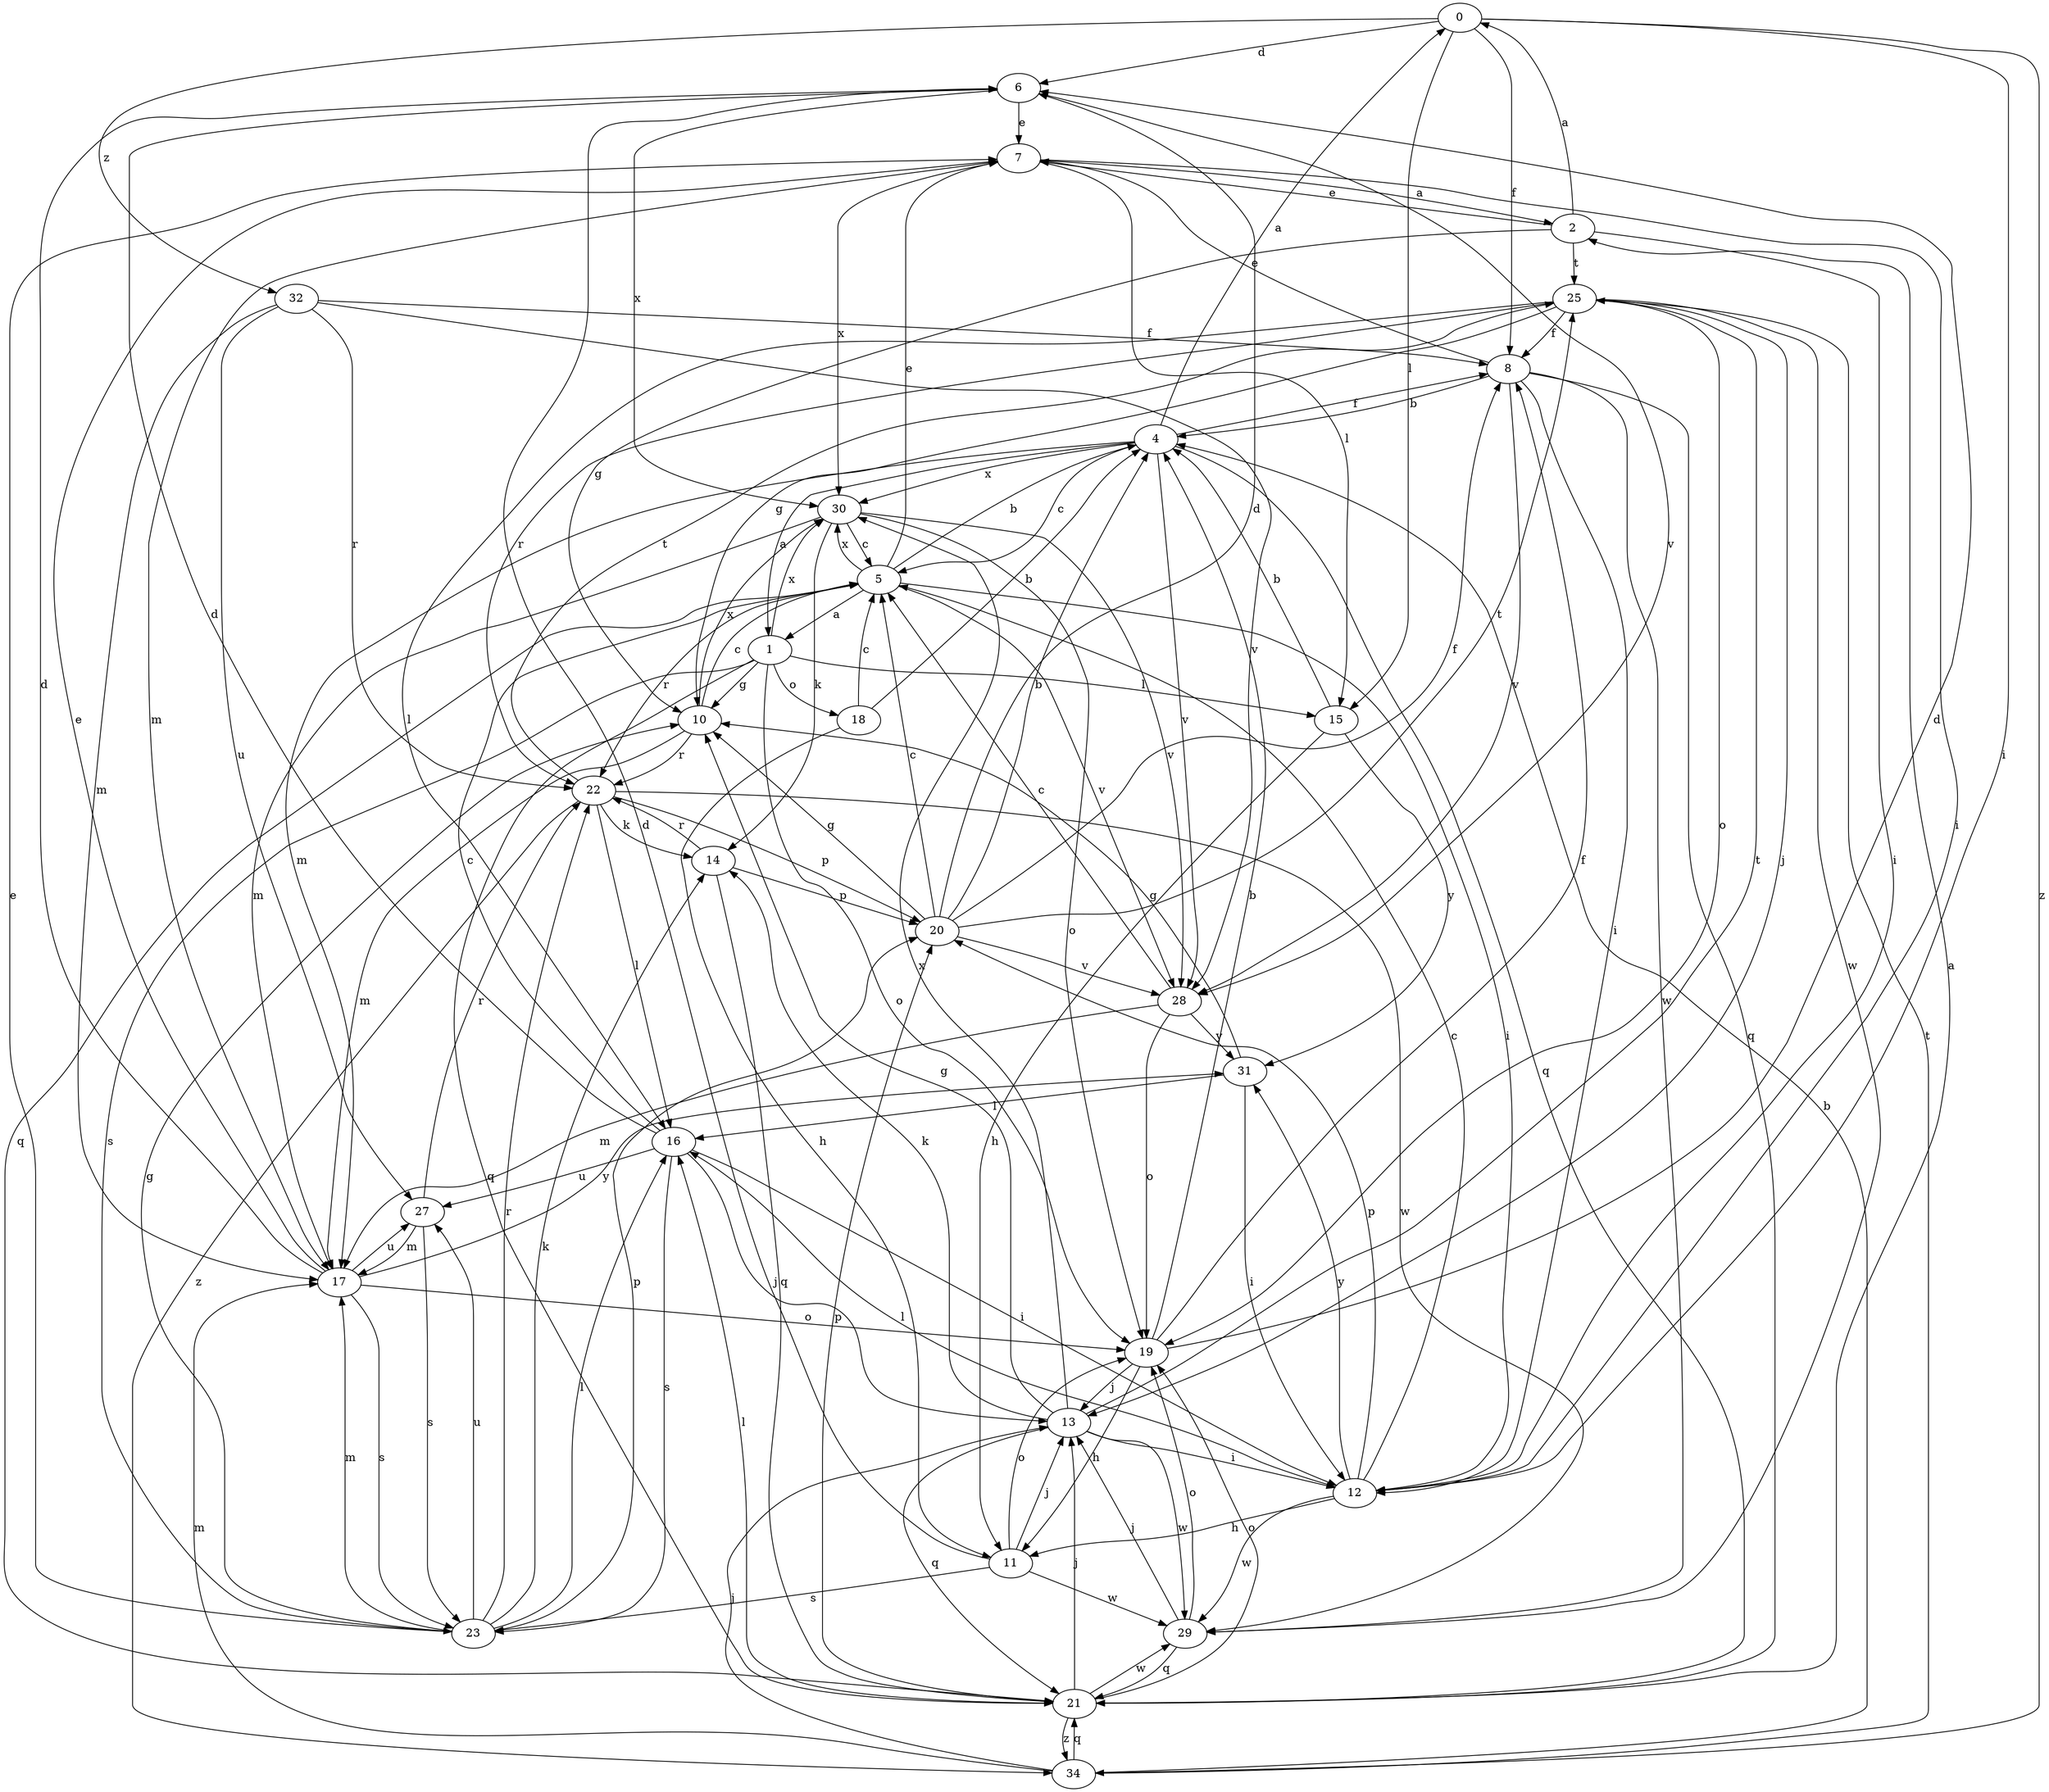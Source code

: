 strict digraph  {
0;
1;
2;
4;
5;
6;
7;
8;
10;
11;
12;
13;
14;
15;
16;
17;
18;
19;
20;
21;
22;
23;
25;
27;
28;
29;
30;
31;
32;
34;
0 -> 6  [label=d];
0 -> 8  [label=f];
0 -> 12  [label=i];
0 -> 15  [label=l];
0 -> 32  [label=z];
0 -> 34  [label=z];
1 -> 10  [label=g];
1 -> 15  [label=l];
1 -> 18  [label=o];
1 -> 19  [label=o];
1 -> 21  [label=q];
1 -> 23  [label=s];
1 -> 30  [label=x];
2 -> 0  [label=a];
2 -> 7  [label=e];
2 -> 10  [label=g];
2 -> 12  [label=i];
2 -> 25  [label=t];
4 -> 0  [label=a];
4 -> 1  [label=a];
4 -> 5  [label=c];
4 -> 8  [label=f];
4 -> 17  [label=m];
4 -> 21  [label=q];
4 -> 28  [label=v];
4 -> 30  [label=x];
5 -> 1  [label=a];
5 -> 4  [label=b];
5 -> 7  [label=e];
5 -> 12  [label=i];
5 -> 21  [label=q];
5 -> 22  [label=r];
5 -> 28  [label=v];
5 -> 30  [label=x];
6 -> 7  [label=e];
6 -> 28  [label=v];
6 -> 30  [label=x];
7 -> 2  [label=a];
7 -> 12  [label=i];
7 -> 15  [label=l];
7 -> 17  [label=m];
7 -> 30  [label=x];
8 -> 4  [label=b];
8 -> 7  [label=e];
8 -> 12  [label=i];
8 -> 21  [label=q];
8 -> 28  [label=v];
8 -> 29  [label=w];
10 -> 5  [label=c];
10 -> 17  [label=m];
10 -> 22  [label=r];
10 -> 30  [label=x];
11 -> 6  [label=d];
11 -> 13  [label=j];
11 -> 19  [label=o];
11 -> 23  [label=s];
11 -> 29  [label=w];
12 -> 5  [label=c];
12 -> 11  [label=h];
12 -> 16  [label=l];
12 -> 20  [label=p];
12 -> 29  [label=w];
12 -> 31  [label=y];
13 -> 10  [label=g];
13 -> 12  [label=i];
13 -> 14  [label=k];
13 -> 21  [label=q];
13 -> 25  [label=t];
13 -> 29  [label=w];
13 -> 30  [label=x];
14 -> 20  [label=p];
14 -> 21  [label=q];
14 -> 22  [label=r];
15 -> 4  [label=b];
15 -> 11  [label=h];
15 -> 31  [label=y];
16 -> 5  [label=c];
16 -> 6  [label=d];
16 -> 12  [label=i];
16 -> 13  [label=j];
16 -> 23  [label=s];
16 -> 27  [label=u];
17 -> 6  [label=d];
17 -> 7  [label=e];
17 -> 19  [label=o];
17 -> 23  [label=s];
17 -> 27  [label=u];
17 -> 31  [label=y];
18 -> 4  [label=b];
18 -> 5  [label=c];
18 -> 11  [label=h];
19 -> 4  [label=b];
19 -> 6  [label=d];
19 -> 8  [label=f];
19 -> 11  [label=h];
19 -> 13  [label=j];
20 -> 4  [label=b];
20 -> 5  [label=c];
20 -> 6  [label=d];
20 -> 8  [label=f];
20 -> 10  [label=g];
20 -> 25  [label=t];
20 -> 28  [label=v];
21 -> 2  [label=a];
21 -> 13  [label=j];
21 -> 16  [label=l];
21 -> 19  [label=o];
21 -> 20  [label=p];
21 -> 29  [label=w];
21 -> 34  [label=z];
22 -> 14  [label=k];
22 -> 16  [label=l];
22 -> 20  [label=p];
22 -> 25  [label=t];
22 -> 29  [label=w];
22 -> 34  [label=z];
23 -> 7  [label=e];
23 -> 10  [label=g];
23 -> 14  [label=k];
23 -> 16  [label=l];
23 -> 17  [label=m];
23 -> 20  [label=p];
23 -> 22  [label=r];
23 -> 27  [label=u];
25 -> 8  [label=f];
25 -> 10  [label=g];
25 -> 13  [label=j];
25 -> 16  [label=l];
25 -> 19  [label=o];
25 -> 22  [label=r];
25 -> 29  [label=w];
27 -> 17  [label=m];
27 -> 22  [label=r];
27 -> 23  [label=s];
28 -> 5  [label=c];
28 -> 17  [label=m];
28 -> 19  [label=o];
28 -> 31  [label=y];
29 -> 13  [label=j];
29 -> 19  [label=o];
29 -> 21  [label=q];
30 -> 5  [label=c];
30 -> 14  [label=k];
30 -> 17  [label=m];
30 -> 19  [label=o];
30 -> 28  [label=v];
31 -> 10  [label=g];
31 -> 12  [label=i];
31 -> 16  [label=l];
32 -> 8  [label=f];
32 -> 17  [label=m];
32 -> 22  [label=r];
32 -> 27  [label=u];
32 -> 28  [label=v];
34 -> 4  [label=b];
34 -> 13  [label=j];
34 -> 17  [label=m];
34 -> 21  [label=q];
34 -> 25  [label=t];
}
